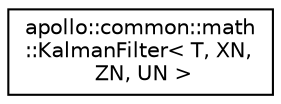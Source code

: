 digraph "Graphical Class Hierarchy"
{
  edge [fontname="Helvetica",fontsize="10",labelfontname="Helvetica",labelfontsize="10"];
  node [fontname="Helvetica",fontsize="10",shape=record];
  rankdir="LR";
  Node1 [label="apollo::common::math\l::KalmanFilter\< T, XN,\l ZN, UN \>",height=0.2,width=0.4,color="black", fillcolor="white", style="filled",URL="$classapollo_1_1common_1_1math_1_1KalmanFilter.html",tooltip="Implements a discrete-time Kalman filter. "];
}
